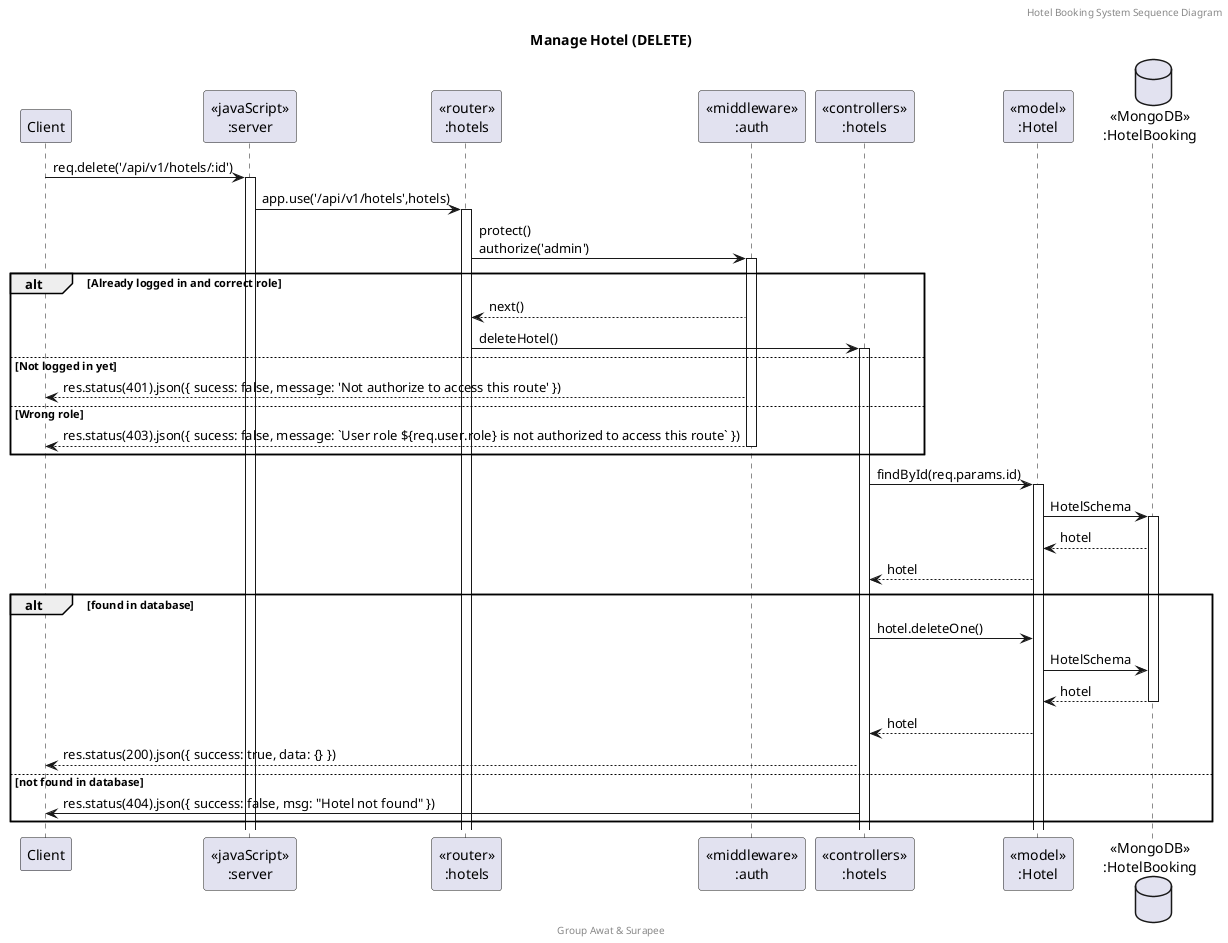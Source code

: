 @startuml Manage Hotel (DELETE)

header Hotel Booking System Sequence Diagram
footer Group Awat & Surapee
title "Manage Hotel (DELETE)"

participant "Client" as client
participant "<<javaScript>>\n:server" as server
participant "<<router>>\n:hotels" as routerHotel
participant "<<middleware>>\n:auth" as middleware
participant "<<controllers>>\n:hotels" as controllersHotels
participant "<<model>>\n:Hotel" as modelHotel
database "<<MongoDB>>\n:HotelBooking" as HotelBookingDatabase

client->server ++:req.delete('/api/v1/hotels/:id')
server->routerHotel ++:app.use('/api/v1/hotels',hotels)
routerHotel -> middleware ++:protect()\nauthorize('admin')
alt Already logged in and correct role
    middleware --> routerHotel : next()
    routerHotel -> controllersHotels ++: deleteHotel()
else Not logged in yet
    middleware --> client : res.status(401).json({ sucess: false, message: 'Not authorize to access this route' })
else Wrong role
    middleware --> client --: res.status(403).json({ sucess: false, message: `User role ${req.user.role} is not authorized to access this route` })
end
controllersHotels -> modelHotel ++: findById(req.params.id)
modelHotel -> HotelBookingDatabase ++: HotelSchema
HotelBookingDatabase --> modelHotel : hotel
controllersHotels <-- modelHotel : hotel
alt found in database
    controllersHotels -> modelHotel : hotel.deleteOne()
    modelHotel -> HotelBookingDatabase : HotelSchema
    HotelBookingDatabase --> modelHotel --: hotel
    controllersHotels <-- modelHotel : hotel
    controllersHotels-->client : res.status(200).json({ success: true, data: {} })
else not found in database
    controllersHotels -> client : res.status(404).json({ success: false, msg: "Hotel not found" })
end

@enduml
